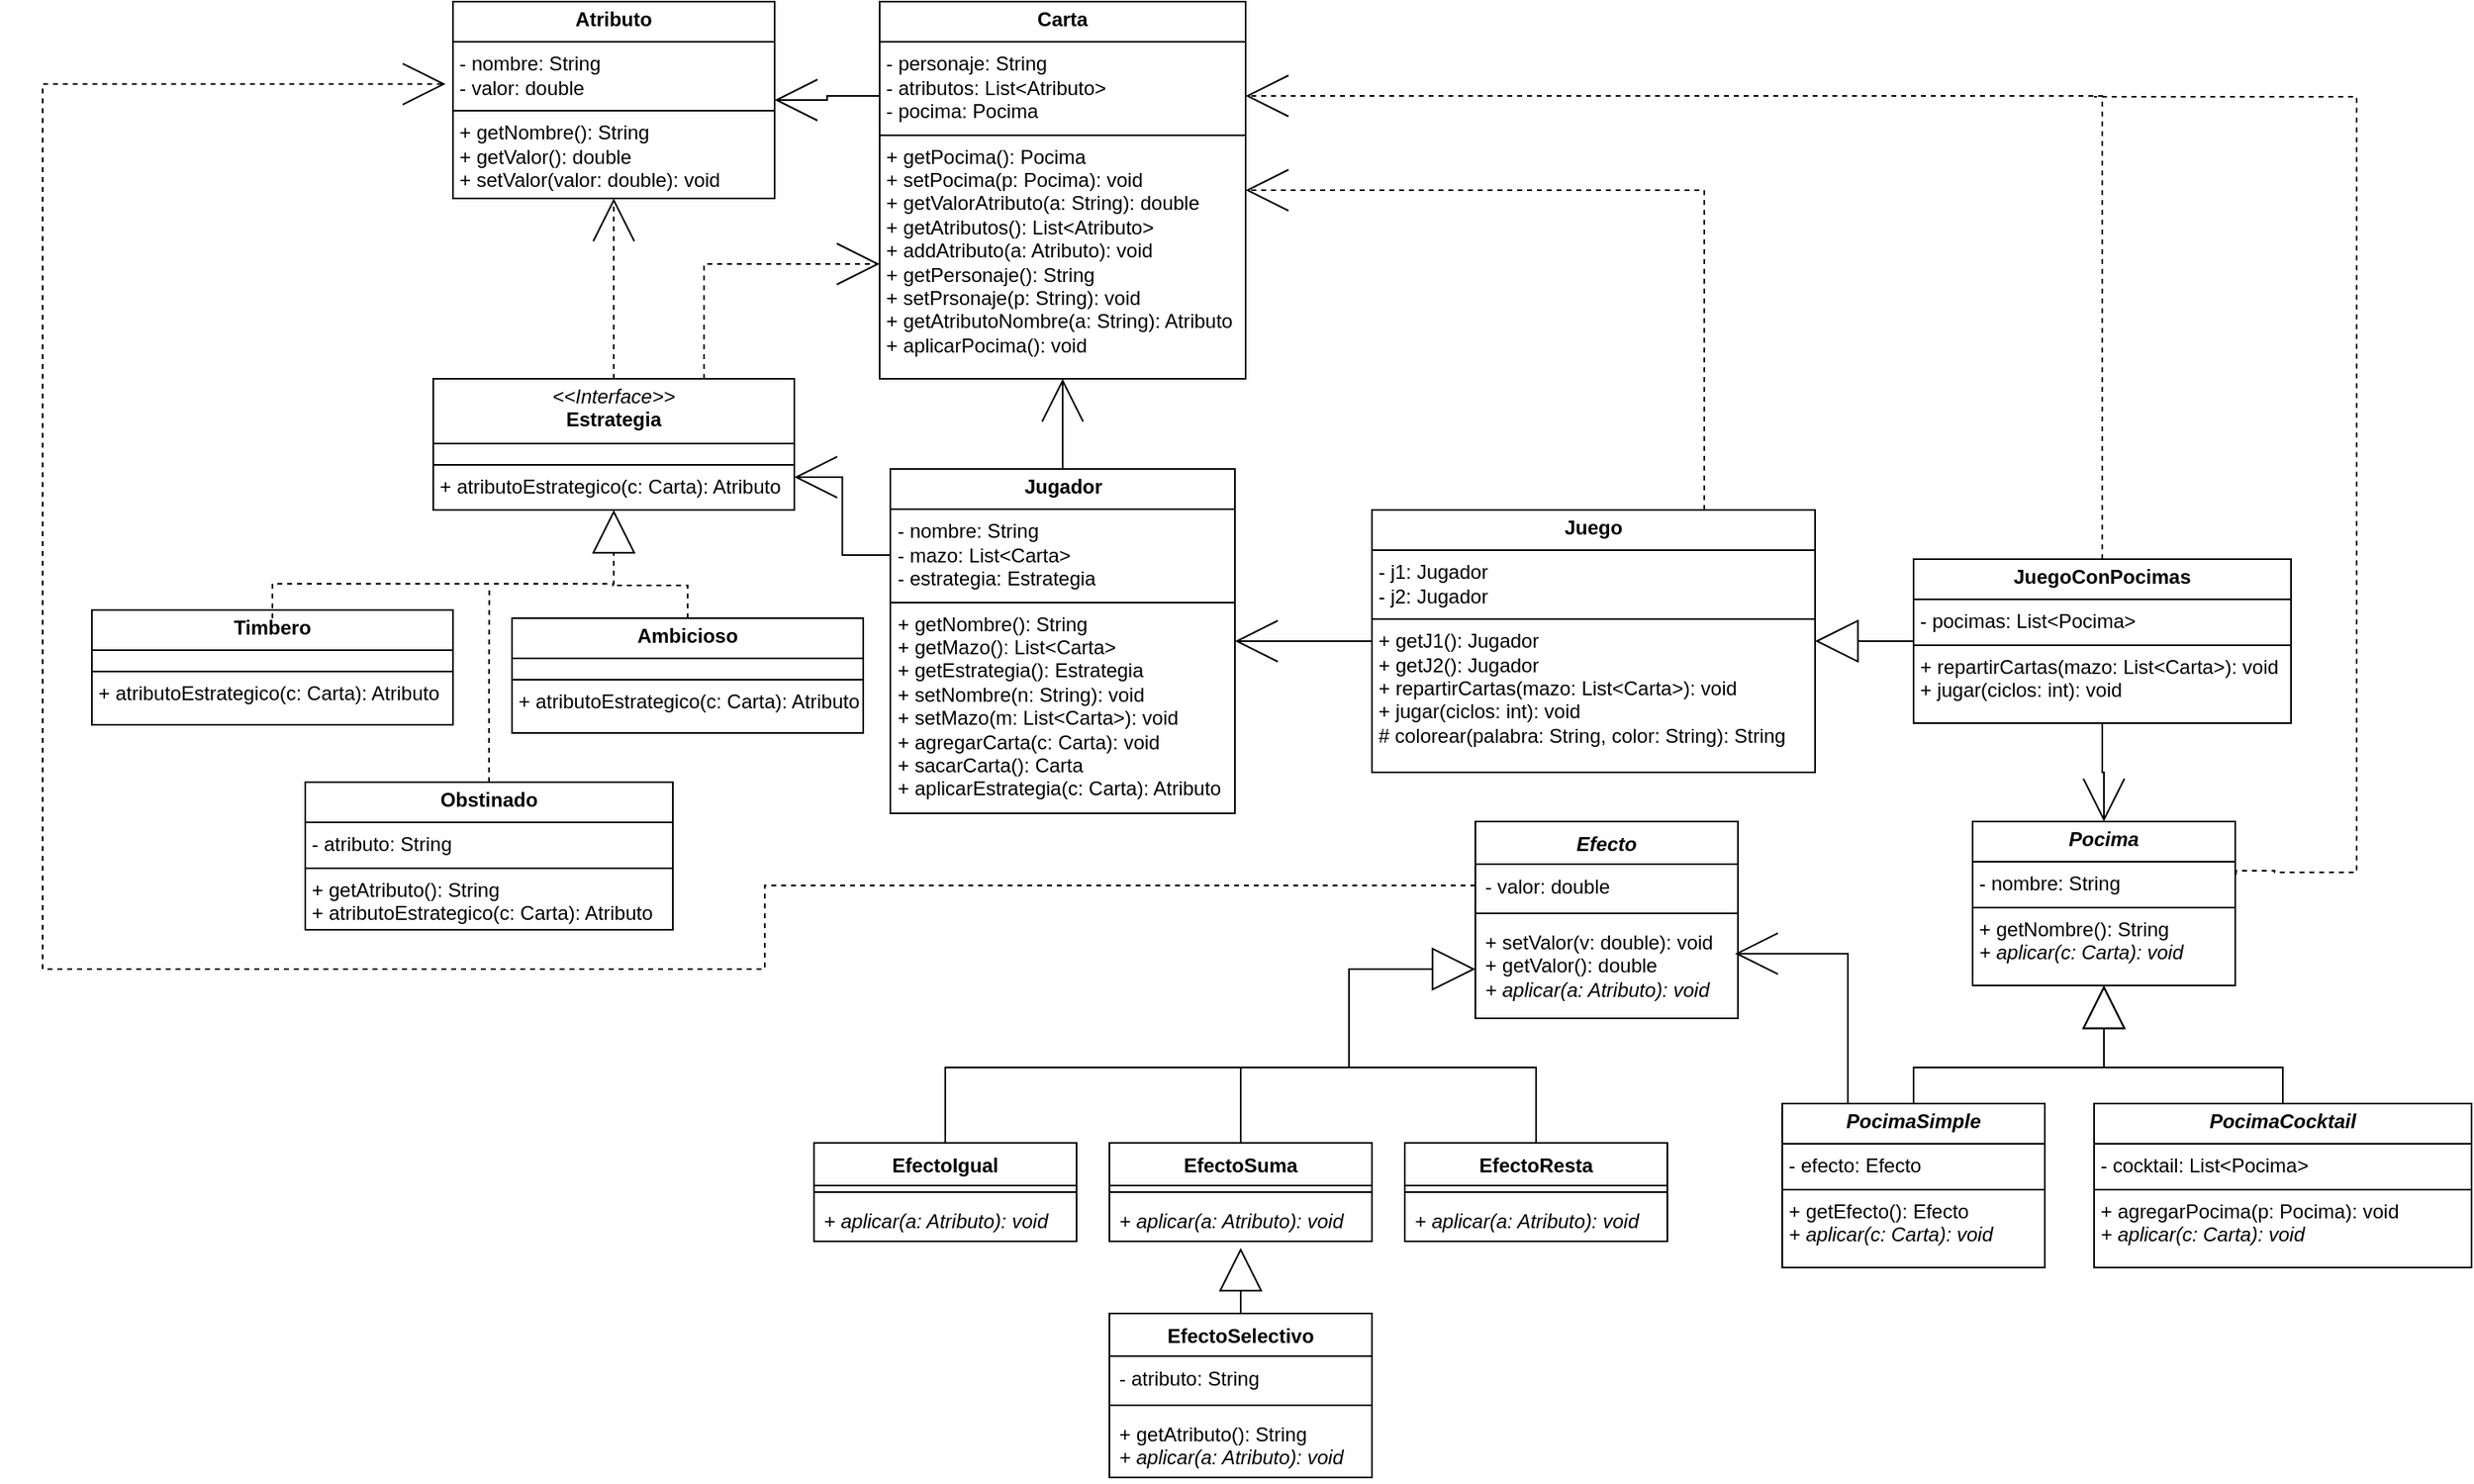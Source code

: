 <mxfile version="24.0.6" type="device">
  <diagram name="Página-1" id="ix5JZxJ1MvRwoRWo4air">
    <mxGraphModel dx="3330" dy="2343" grid="1" gridSize="10" guides="1" tooltips="1" connect="1" arrows="1" fold="1" page="1" pageScale="1" pageWidth="827" pageHeight="1169" math="0" shadow="0">
      <root>
        <mxCell id="0" />
        <mxCell id="1" parent="0" />
        <mxCell id="JL38IrdrZNwqULoHrNfE-1" value="&lt;p style=&quot;margin:0px;margin-top:4px;text-align:center;&quot;&gt;&lt;b&gt;Juego&lt;/b&gt;&lt;/p&gt;&lt;hr size=&quot;1&quot; style=&quot;border-style:solid;&quot;&gt;&lt;p style=&quot;margin:0px;margin-left:4px;&quot;&gt;- j1: Jugador&lt;/p&gt;&lt;p style=&quot;margin:0px;margin-left:4px;&quot;&gt;- j2: Jugador&lt;/p&gt;&lt;hr size=&quot;1&quot; style=&quot;border-style:solid;&quot;&gt;&lt;p style=&quot;margin:0px;margin-left:4px;&quot;&gt;+ getJ1(): Jugador&lt;/p&gt;&lt;p style=&quot;margin:0px;margin-left:4px;&quot;&gt;+ getJ2(): Jugador&lt;br&gt;&lt;/p&gt;&lt;p style=&quot;margin:0px;margin-left:4px;&quot;&gt;+ repartirCartas(mazo: List&amp;lt;Carta&amp;gt;): void&lt;/p&gt;&lt;p style=&quot;margin:0px;margin-left:4px;&quot;&gt;+ jugar(ciclos: int): void&lt;/p&gt;&lt;p style=&quot;margin:0px;margin-left:4px;&quot;&gt;# colorear(palabra: String, color: String): String&lt;/p&gt;&lt;p style=&quot;margin:0px;margin-left:4px;&quot;&gt;&lt;br&gt;&lt;/p&gt;" style="verticalAlign=top;align=left;overflow=fill;html=1;whiteSpace=wrap;" vertex="1" parent="1">
          <mxGeometry x="-80" y="180" width="270" height="160" as="geometry" />
        </mxCell>
        <mxCell id="JL38IrdrZNwqULoHrNfE-2" value="&lt;p style=&quot;margin:0px;margin-top:4px;text-align:center;&quot;&gt;&lt;b&gt;JuegoConPocimas&lt;/b&gt;&lt;/p&gt;&lt;hr size=&quot;1&quot; style=&quot;border-style:solid;&quot;&gt;&lt;p style=&quot;margin:0px;margin-left:4px;&quot;&gt;- pocimas: List&amp;lt;Pocima&amp;gt;&lt;/p&gt;&lt;hr size=&quot;1&quot; style=&quot;border-style:solid;&quot;&gt;&lt;p style=&quot;margin: 0px 0px 0px 4px;&quot;&gt;+ repartirCartas(mazo: List&amp;lt;Carta&amp;gt;): void&lt;/p&gt;&lt;p style=&quot;margin: 0px 0px 0px 4px;&quot;&gt;+ jugar(ciclos: int): void&lt;/p&gt;" style="verticalAlign=top;align=left;overflow=fill;html=1;whiteSpace=wrap;" vertex="1" parent="1">
          <mxGeometry x="250" y="210" width="230" height="100" as="geometry" />
        </mxCell>
        <mxCell id="JL38IrdrZNwqULoHrNfE-3" value="&lt;p style=&quot;margin:0px;margin-top:4px;text-align:center;&quot;&gt;&lt;b&gt;Jugador&lt;/b&gt;&lt;/p&gt;&lt;hr size=&quot;1&quot; style=&quot;border-style:solid;&quot;&gt;&lt;p style=&quot;margin:0px;margin-left:4px;&quot;&gt;- nombre: String&lt;/p&gt;&lt;p style=&quot;margin:0px;margin-left:4px;&quot;&gt;- mazo: List&amp;lt;Carta&amp;gt;&lt;/p&gt;&lt;p style=&quot;margin:0px;margin-left:4px;&quot;&gt;- estrategia: Estrategia&lt;/p&gt;&lt;hr size=&quot;1&quot; style=&quot;border-style:solid;&quot;&gt;&lt;p style=&quot;margin:0px;margin-left:4px;&quot;&gt;+ getNombre(): String&lt;/p&gt;&lt;p style=&quot;margin:0px;margin-left:4px;&quot;&gt;+ getMazo(): List&amp;lt;Carta&amp;gt;&lt;/p&gt;&lt;p style=&quot;margin:0px;margin-left:4px;&quot;&gt;+ getEstrategia&lt;span style=&quot;background-color: initial;&quot;&gt;(): Estrategia&lt;/span&gt;&lt;/p&gt;&lt;p style=&quot;margin:0px;margin-left:4px;&quot;&gt;+ setNombre&lt;span style=&quot;background-color: initial;&quot;&gt;(n: String): void&lt;/span&gt;&lt;/p&gt;&lt;p style=&quot;margin:0px;margin-left:4px;&quot;&gt;+ setMazo&lt;span style=&quot;background-color: initial;&quot;&gt;(m: List&amp;lt;Carta&amp;gt;): void&lt;/span&gt;&lt;/p&gt;&lt;p style=&quot;margin:0px;margin-left:4px;&quot;&gt;+ agregarCarta&lt;span style=&quot;background-color: initial;&quot;&gt;(c: Carta): void&lt;/span&gt;&lt;/p&gt;&lt;p style=&quot;margin:0px;margin-left:4px;&quot;&gt;+ sacarCarta&lt;span style=&quot;background-color: initial;&quot;&gt;(): Carta&lt;/span&gt;&lt;/p&gt;&lt;p style=&quot;margin:0px;margin-left:4px;&quot;&gt;+ aplicarEstrategia&lt;span style=&quot;background-color: initial;&quot;&gt;(c: Carta): Atributo&lt;/span&gt;&lt;/p&gt;" style="verticalAlign=top;align=left;overflow=fill;html=1;whiteSpace=wrap;" vertex="1" parent="1">
          <mxGeometry x="-373.5" y="155" width="210" height="210" as="geometry" />
        </mxCell>
        <mxCell id="JL38IrdrZNwqULoHrNfE-4" value="&lt;p style=&quot;margin:0px;margin-top:4px;text-align:center;&quot;&gt;&lt;b&gt;Atributo&lt;/b&gt;&lt;/p&gt;&lt;hr size=&quot;1&quot; style=&quot;border-style:solid;&quot;&gt;&lt;p style=&quot;margin:0px;margin-left:4px;&quot;&gt;- nombre: String&lt;/p&gt;&lt;p style=&quot;margin:0px;margin-left:4px;&quot;&gt;- valor: double&lt;/p&gt;&lt;hr size=&quot;1&quot; style=&quot;border-style:solid;&quot;&gt;&lt;p style=&quot;margin:0px;margin-left:4px;&quot;&gt;+ getNombre(): String&lt;/p&gt;&lt;p style=&quot;margin:0px;margin-left:4px;&quot;&gt;+ getValor(): double&lt;/p&gt;&lt;p style=&quot;margin:0px;margin-left:4px;&quot;&gt;+ setValor(valor: double): void&lt;/p&gt;" style="verticalAlign=top;align=left;overflow=fill;html=1;whiteSpace=wrap;" vertex="1" parent="1">
          <mxGeometry x="-640" y="-130" width="196" height="120" as="geometry" />
        </mxCell>
        <mxCell id="JL38IrdrZNwqULoHrNfE-5" value="&lt;p style=&quot;margin:0px;margin-top:4px;text-align:center;&quot;&gt;&lt;b&gt;Carta&lt;/b&gt;&lt;/p&gt;&lt;hr size=&quot;1&quot; style=&quot;border-style:solid;&quot;&gt;&lt;p style=&quot;margin:0px;margin-left:4px;&quot;&gt;- personaje: String&lt;/p&gt;&lt;p style=&quot;margin:0px;margin-left:4px;&quot;&gt;- atributos: List&amp;lt;Atributo&amp;gt;&lt;/p&gt;&lt;p style=&quot;margin:0px;margin-left:4px;&quot;&gt;- pocima: Pocima&lt;/p&gt;&lt;hr size=&quot;1&quot; style=&quot;border-style:solid;&quot;&gt;&lt;p style=&quot;margin:0px;margin-left:4px;&quot;&gt;+ getPocima(): Pocima&lt;/p&gt;&lt;p style=&quot;margin:0px;margin-left:4px;&quot;&gt;+ setPocima(p: Pocima): void&lt;/p&gt;&lt;p style=&quot;margin:0px;margin-left:4px;&quot;&gt;+ getValorAtributo(a: String): double&lt;/p&gt;&lt;p style=&quot;margin:0px;margin-left:4px;&quot;&gt;+ getAtributos(): List&amp;lt;Atributo&amp;gt;&lt;/p&gt;&lt;p style=&quot;margin:0px;margin-left:4px;&quot;&gt;+ addAtributo(a: Atributo): void&lt;/p&gt;&lt;p style=&quot;margin:0px;margin-left:4px;&quot;&gt;+ getPersonaje(): String&lt;/p&gt;&lt;p style=&quot;margin:0px;margin-left:4px;&quot;&gt;+ setPrsonaje(p: String): void&lt;/p&gt;&lt;p style=&quot;margin:0px;margin-left:4px;&quot;&gt;+ getAtributoNombre(a: String): Atributo&lt;/p&gt;&lt;p style=&quot;margin:0px;margin-left:4px;&quot;&gt;+ aplicarPocima(): void&lt;/p&gt;" style="verticalAlign=top;align=left;overflow=fill;html=1;whiteSpace=wrap;" vertex="1" parent="1">
          <mxGeometry x="-380" y="-130" width="223" height="230" as="geometry" />
        </mxCell>
        <mxCell id="JL38IrdrZNwqULoHrNfE-6" value="&lt;p style=&quot;margin:0px;margin-top:4px;text-align:center;&quot;&gt;&lt;b&gt;&lt;i&gt;Pocima&lt;/i&gt;&lt;/b&gt;&lt;/p&gt;&lt;hr size=&quot;1&quot; style=&quot;border-style:solid;&quot;&gt;&lt;p style=&quot;margin:0px;margin-left:4px;&quot;&gt;- nombre: String&lt;/p&gt;&lt;hr size=&quot;1&quot; style=&quot;border-style:solid;&quot;&gt;&lt;p style=&quot;margin:0px;margin-left:4px;&quot;&gt;+ getNombre(): String&lt;/p&gt;&lt;p style=&quot;margin:0px;margin-left:4px;&quot;&gt;&lt;i&gt;+ aplicar(c: Carta): void&lt;/i&gt;&lt;/p&gt;" style="verticalAlign=top;align=left;overflow=fill;html=1;whiteSpace=wrap;" vertex="1" parent="1">
          <mxGeometry x="286" y="370" width="160" height="100" as="geometry" />
        </mxCell>
        <mxCell id="JL38IrdrZNwqULoHrNfE-7" value="&lt;p style=&quot;margin:0px;margin-top:4px;text-align:center;&quot;&gt;&lt;b&gt;&lt;i&gt;PocimaSimple&lt;/i&gt;&lt;/b&gt;&lt;/p&gt;&lt;hr size=&quot;1&quot; style=&quot;border-style:solid;&quot;&gt;&lt;p style=&quot;margin:0px;margin-left:4px;&quot;&gt;- efecto: Efecto&lt;/p&gt;&lt;hr size=&quot;1&quot; style=&quot;border-style:solid;&quot;&gt;&lt;p style=&quot;margin:0px;margin-left:4px;&quot;&gt;+ getEfecto(): Efecto&lt;/p&gt;&lt;p style=&quot;margin:0px;margin-left:4px;&quot;&gt;&lt;i&gt;+ aplicar(c: Carta): void&lt;/i&gt;&lt;/p&gt;" style="verticalAlign=top;align=left;overflow=fill;html=1;whiteSpace=wrap;" vertex="1" parent="1">
          <mxGeometry x="170" y="542" width="160" height="100" as="geometry" />
        </mxCell>
        <mxCell id="JL38IrdrZNwqULoHrNfE-8" value="&lt;p style=&quot;margin:0px;margin-top:4px;text-align:center;&quot;&gt;&lt;b&gt;&lt;i&gt;PocimaCocktail&lt;/i&gt;&lt;/b&gt;&lt;/p&gt;&lt;hr size=&quot;1&quot; style=&quot;border-style:solid;&quot;&gt;&lt;p style=&quot;margin:0px;margin-left:4px;&quot;&gt;- cocktail: List&amp;lt;Pocima&amp;gt;&lt;/p&gt;&lt;hr size=&quot;1&quot; style=&quot;border-style:solid;&quot;&gt;&lt;p style=&quot;margin:0px;margin-left:4px;&quot;&gt;+ agregarPocima(p: Pocima): void&lt;/p&gt;&lt;p style=&quot;margin:0px;margin-left:4px;&quot;&gt;&lt;i&gt;+ aplicar(c: Carta): void&lt;/i&gt;&lt;/p&gt;" style="verticalAlign=top;align=left;overflow=fill;html=1;whiteSpace=wrap;" vertex="1" parent="1">
          <mxGeometry x="360" y="542" width="230" height="100" as="geometry" />
        </mxCell>
        <mxCell id="JL38IrdrZNwqULoHrNfE-9" value="" style="endArrow=open;endFill=0;endSize=24;html=1;rounded=0;exitX=0.5;exitY=0;exitDx=0;exitDy=0;entryX=0.5;entryY=1;entryDx=0;entryDy=0;edgeStyle=orthogonalEdgeStyle;" edge="1" parent="1" source="JL38IrdrZNwqULoHrNfE-3" target="JL38IrdrZNwqULoHrNfE-5">
          <mxGeometry width="160" relative="1" as="geometry">
            <mxPoint x="334" y="50" as="sourcePoint" />
            <mxPoint x="494" y="50" as="targetPoint" />
          </mxGeometry>
        </mxCell>
        <mxCell id="JL38IrdrZNwqULoHrNfE-10" value="" style="endArrow=block;endFill=0;endSize=24;html=1;rounded=0;exitX=0;exitY=0.5;exitDx=0;exitDy=0;entryX=1;entryY=0.5;entryDx=0;entryDy=0;edgeStyle=orthogonalEdgeStyle;" edge="1" parent="1" source="JL38IrdrZNwqULoHrNfE-2" target="JL38IrdrZNwqULoHrNfE-1">
          <mxGeometry width="160" relative="1" as="geometry">
            <mxPoint x="355" y="150" as="sourcePoint" />
            <mxPoint x="210" y="63" as="targetPoint" />
          </mxGeometry>
        </mxCell>
        <mxCell id="JL38IrdrZNwqULoHrNfE-11" value="" style="endArrow=open;endFill=0;endSize=24;html=1;rounded=0;exitX=0;exitY=0.5;exitDx=0;exitDy=0;entryX=1;entryY=0.5;entryDx=0;entryDy=0;edgeStyle=orthogonalEdgeStyle;" edge="1" parent="1" source="JL38IrdrZNwqULoHrNfE-1" target="JL38IrdrZNwqULoHrNfE-3">
          <mxGeometry width="160" relative="1" as="geometry">
            <mxPoint x="395" y="160" as="sourcePoint" />
            <mxPoint x="210" y="63" as="targetPoint" />
          </mxGeometry>
        </mxCell>
        <mxCell id="JL38IrdrZNwqULoHrNfE-12" value="" style="endArrow=open;endFill=0;endSize=24;html=1;rounded=0;exitX=0;exitY=0.25;exitDx=0;exitDy=0;entryX=1;entryY=0.5;entryDx=0;entryDy=0;edgeStyle=orthogonalEdgeStyle;" edge="1" parent="1" source="JL38IrdrZNwqULoHrNfE-5" target="JL38IrdrZNwqULoHrNfE-4">
          <mxGeometry width="160" relative="1" as="geometry">
            <mxPoint x="394" y="123" as="sourcePoint" />
            <mxPoint x="210" y="63" as="targetPoint" />
          </mxGeometry>
        </mxCell>
        <mxCell id="JL38IrdrZNwqULoHrNfE-13" value="" style="endArrow=open;endFill=0;endSize=24;html=1;rounded=0;exitX=0.5;exitY=1;exitDx=0;exitDy=0;entryX=0.5;entryY=0;entryDx=0;entryDy=0;edgeStyle=orthogonalEdgeStyle;" edge="1" parent="1" source="JL38IrdrZNwqULoHrNfE-2" target="JL38IrdrZNwqULoHrNfE-6">
          <mxGeometry width="160" relative="1" as="geometry">
            <mxPoint x="200" y="280" as="sourcePoint" />
            <mxPoint x="289" y="228" as="targetPoint" />
          </mxGeometry>
        </mxCell>
        <mxCell id="JL38IrdrZNwqULoHrNfE-14" value="" style="endArrow=block;endFill=0;endSize=24;html=1;rounded=0;exitX=0.5;exitY=0;exitDx=0;exitDy=0;entryX=0.5;entryY=1;entryDx=0;entryDy=0;edgeStyle=orthogonalEdgeStyle;" edge="1" parent="1" source="JL38IrdrZNwqULoHrNfE-7" target="JL38IrdrZNwqULoHrNfE-6">
          <mxGeometry width="160" relative="1" as="geometry">
            <mxPoint x="513" y="490" as="sourcePoint" />
            <mxPoint x="513" y="420" as="targetPoint" />
            <Array as="points">
              <mxPoint x="250" y="520" />
              <mxPoint x="366" y="520" />
            </Array>
          </mxGeometry>
        </mxCell>
        <mxCell id="JL38IrdrZNwqULoHrNfE-16" value="" style="endArrow=block;endFill=0;endSize=24;html=1;rounded=0;exitX=0.5;exitY=0;exitDx=0;exitDy=0;entryX=0.5;entryY=1;entryDx=0;entryDy=0;edgeStyle=orthogonalEdgeStyle;" edge="1" parent="1" source="JL38IrdrZNwqULoHrNfE-8" target="JL38IrdrZNwqULoHrNfE-6">
          <mxGeometry width="160" relative="1" as="geometry">
            <mxPoint x="503" y="545" as="sourcePoint" />
            <mxPoint x="376" y="480" as="targetPoint" />
            <Array as="points">
              <mxPoint x="475" y="520" />
              <mxPoint x="366" y="520" />
            </Array>
          </mxGeometry>
        </mxCell>
        <mxCell id="JL38IrdrZNwqULoHrNfE-17" value="" style="endArrow=open;endFill=0;endSize=24;html=1;rounded=0;exitX=0.75;exitY=0;exitDx=0;exitDy=0;entryX=1;entryY=0.5;entryDx=0;entryDy=0;edgeStyle=orthogonalEdgeStyle;dashed=1;" edge="1" parent="1" source="JL38IrdrZNwqULoHrNfE-1" target="JL38IrdrZNwqULoHrNfE-5">
          <mxGeometry width="160" relative="1" as="geometry">
            <mxPoint x="-147" y="53" as="sourcePoint" />
            <mxPoint x="-80" y="105" as="targetPoint" />
          </mxGeometry>
        </mxCell>
        <mxCell id="JL38IrdrZNwqULoHrNfE-18" value="" style="endArrow=open;endFill=0;endSize=24;html=1;rounded=0;exitX=0.5;exitY=0;exitDx=0;exitDy=0;entryX=1;entryY=0.25;entryDx=0;entryDy=0;edgeStyle=orthogonalEdgeStyle;dashed=1;" edge="1" parent="1" source="JL38IrdrZNwqULoHrNfE-2" target="JL38IrdrZNwqULoHrNfE-5">
          <mxGeometry width="160" relative="1" as="geometry">
            <mxPoint x="133" y="190" as="sourcePoint" />
            <mxPoint x="-147" y="-5" as="targetPoint" />
          </mxGeometry>
        </mxCell>
        <mxCell id="JL38IrdrZNwqULoHrNfE-20" value="&lt;p style=&quot;margin:0px;margin-top:4px;text-align:center;&quot;&gt;&lt;i&gt;&amp;lt;&amp;lt;Interface&amp;gt;&amp;gt;&lt;/i&gt;&lt;br&gt;&lt;b&gt;Estrategia&lt;/b&gt;&lt;/p&gt;&lt;hr size=&quot;1&quot; style=&quot;border-style:solid;&quot;&gt;&lt;p style=&quot;margin: 0px 0px 0px 4px; line-height: 0%;&quot;&gt;&lt;br&gt;&lt;/p&gt;&lt;hr size=&quot;1&quot; style=&quot;border-style:solid;&quot;&gt;&lt;p style=&quot;margin:0px;margin-left:4px;&quot;&gt;+ atributoEstrategico(c: Carta): Atributo&lt;/p&gt;" style="verticalAlign=top;align=left;overflow=fill;html=1;whiteSpace=wrap;" vertex="1" parent="1">
          <mxGeometry x="-652" y="100" width="220" height="80" as="geometry" />
        </mxCell>
        <mxCell id="JL38IrdrZNwqULoHrNfE-21" value="" style="endArrow=open;endFill=0;endSize=24;html=1;rounded=0;exitX=0.5;exitY=0;exitDx=0;exitDy=0;edgeStyle=orthogonalEdgeStyle;dashed=1;" edge="1" parent="1" source="JL38IrdrZNwqULoHrNfE-20" target="JL38IrdrZNwqULoHrNfE-4">
          <mxGeometry width="160" relative="1" as="geometry">
            <mxPoint x="375" y="220" as="sourcePoint" />
            <mxPoint x="-147" y="-62" as="targetPoint" />
          </mxGeometry>
        </mxCell>
        <mxCell id="JL38IrdrZNwqULoHrNfE-22" value="" style="endArrow=open;endFill=0;endSize=24;html=1;rounded=0;exitX=0.75;exitY=0;exitDx=0;exitDy=0;edgeStyle=orthogonalEdgeStyle;dashed=1;" edge="1" parent="1" source="JL38IrdrZNwqULoHrNfE-20" target="JL38IrdrZNwqULoHrNfE-5">
          <mxGeometry width="160" relative="1" as="geometry">
            <mxPoint x="-532" y="110" as="sourcePoint" />
            <mxPoint x="-532" as="targetPoint" />
            <Array as="points">
              <mxPoint x="-487" y="30" />
            </Array>
          </mxGeometry>
        </mxCell>
        <mxCell id="JL38IrdrZNwqULoHrNfE-23" value="" style="endArrow=open;endFill=0;endSize=24;html=1;rounded=0;exitX=0;exitY=0.25;exitDx=0;exitDy=0;entryX=1;entryY=0.75;entryDx=0;entryDy=0;edgeStyle=orthogonalEdgeStyle;" edge="1" parent="1" source="JL38IrdrZNwqULoHrNfE-3" target="JL38IrdrZNwqULoHrNfE-20">
          <mxGeometry width="160" relative="1" as="geometry">
            <mxPoint x="-258" y="165" as="sourcePoint" />
            <mxPoint x="-258" y="110" as="targetPoint" />
          </mxGeometry>
        </mxCell>
        <mxCell id="JL38IrdrZNwqULoHrNfE-28" style="edgeStyle=orthogonalEdgeStyle;rounded=0;orthogonalLoop=1;jettySize=auto;html=1;exitX=0.5;exitY=0;exitDx=0;exitDy=0;endArrow=none;endFill=0;dashed=1;" edge="1" parent="1" source="JL38IrdrZNwqULoHrNfE-24">
          <mxGeometry relative="1" as="geometry">
            <mxPoint x="-542" y="226" as="targetPoint" />
            <Array as="points">
              <mxPoint x="-497" y="226" />
              <mxPoint x="-543" y="226" />
            </Array>
          </mxGeometry>
        </mxCell>
        <mxCell id="JL38IrdrZNwqULoHrNfE-24" value="&lt;p style=&quot;margin:0px;margin-top:4px;text-align:center;&quot;&gt;&lt;b&gt;Ambicioso&lt;/b&gt;&lt;/p&gt;&lt;hr size=&quot;1&quot; style=&quot;border-style:solid;&quot;&gt;&lt;p style=&quot;margin: 0px 0px 0px 4px; line-height: 0%;&quot;&gt;&lt;br&gt;&lt;/p&gt;&lt;hr size=&quot;1&quot; style=&quot;border-style:solid;&quot;&gt;&lt;p style=&quot;margin:0px;margin-left:4px;&quot;&gt;+ atributoEstrategico(c: Carta): Atributo&lt;br&gt;&lt;/p&gt;" style="verticalAlign=top;align=left;overflow=fill;html=1;whiteSpace=wrap;" vertex="1" parent="1">
          <mxGeometry x="-604" y="246" width="214" height="70" as="geometry" />
        </mxCell>
        <mxCell id="JL38IrdrZNwqULoHrNfE-29" style="edgeStyle=orthogonalEdgeStyle;rounded=0;orthogonalLoop=1;jettySize=auto;html=1;exitX=0.5;exitY=0;exitDx=0;exitDy=0;endArrow=none;endFill=0;dashed=1;" edge="1" parent="1" source="JL38IrdrZNwqULoHrNfE-25">
          <mxGeometry relative="1" as="geometry">
            <mxPoint x="-617.825" y="226" as="targetPoint" />
          </mxGeometry>
        </mxCell>
        <mxCell id="JL38IrdrZNwqULoHrNfE-25" value="&lt;p style=&quot;margin:0px;margin-top:4px;text-align:center;&quot;&gt;&lt;b&gt;Obstinado&lt;/b&gt;&lt;/p&gt;&lt;hr size=&quot;1&quot; style=&quot;border-style:solid;&quot;&gt;&lt;p style=&quot;margin:0px;margin-left:4px;&quot;&gt;- atributo: String&lt;/p&gt;&lt;hr size=&quot;1&quot; style=&quot;border-style:solid;&quot;&gt;&lt;p style=&quot;margin:0px;margin-left:4px;&quot;&gt;+ getAtributo(): String&lt;/p&gt;&lt;p style=&quot;margin:0px;margin-left:4px;&quot;&gt;&lt;span style=&quot;background-color: initial;&quot;&gt;+ atributoEstrategico(c: Carta): Atributo&lt;/span&gt;&lt;/p&gt;" style="verticalAlign=top;align=left;overflow=fill;html=1;whiteSpace=wrap;" vertex="1" parent="1">
          <mxGeometry x="-730" y="346" width="224" height="90" as="geometry" />
        </mxCell>
        <mxCell id="JL38IrdrZNwqULoHrNfE-26" value="&lt;p style=&quot;margin:0px;margin-top:4px;text-align:center;&quot;&gt;&lt;b&gt;Timbero&lt;/b&gt;&lt;/p&gt;&lt;hr size=&quot;1&quot; style=&quot;border-style:solid;&quot;&gt;&lt;p style=&quot;margin: 0px 0px 0px 4px; line-height: 0%;&quot;&gt;&lt;br&gt;&lt;/p&gt;&lt;hr size=&quot;1&quot; style=&quot;border-style:solid;&quot;&gt;&lt;p style=&quot;margin:0px;margin-left:4px;&quot;&gt;+ atributoEstrategico(c: Carta): Atributo&lt;br&gt;&lt;/p&gt;" style="verticalAlign=top;align=left;overflow=fill;html=1;whiteSpace=wrap;" vertex="1" parent="1">
          <mxGeometry x="-860" y="241" width="220" height="70" as="geometry" />
        </mxCell>
        <mxCell id="JL38IrdrZNwqULoHrNfE-27" value="" style="endArrow=block;endFill=0;endSize=24;html=1;rounded=0;exitX=0.5;exitY=0;exitDx=0;exitDy=0;edgeStyle=orthogonalEdgeStyle;dashed=1;" edge="1" parent="1" target="JL38IrdrZNwqULoHrNfE-20">
          <mxGeometry width="160" relative="1" as="geometry">
            <mxPoint x="-750" y="246" as="sourcePoint" />
            <mxPoint x="-542.0" y="185" as="targetPoint" />
            <Array as="points">
              <mxPoint x="-750" y="225" />
              <mxPoint x="-542" y="225" />
            </Array>
          </mxGeometry>
        </mxCell>
        <mxCell id="JL38IrdrZNwqULoHrNfE-31" value="&lt;i&gt;Efecto&lt;/i&gt;" style="swimlane;fontStyle=1;align=center;verticalAlign=top;childLayout=stackLayout;horizontal=1;startSize=26;horizontalStack=0;resizeParent=1;resizeParentMax=0;resizeLast=0;collapsible=1;marginBottom=0;whiteSpace=wrap;html=1;" vertex="1" parent="1">
          <mxGeometry x="-17" y="370" width="160" height="120" as="geometry" />
        </mxCell>
        <mxCell id="JL38IrdrZNwqULoHrNfE-32" value="- valor: double" style="text;strokeColor=none;fillColor=none;align=left;verticalAlign=top;spacingLeft=4;spacingRight=4;overflow=hidden;rotatable=0;points=[[0,0.5],[1,0.5]];portConstraint=eastwest;whiteSpace=wrap;html=1;" vertex="1" parent="JL38IrdrZNwqULoHrNfE-31">
          <mxGeometry y="26" width="160" height="26" as="geometry" />
        </mxCell>
        <mxCell id="JL38IrdrZNwqULoHrNfE-33" value="" style="line;strokeWidth=1;fillColor=none;align=left;verticalAlign=middle;spacingTop=-1;spacingLeft=3;spacingRight=3;rotatable=0;labelPosition=right;points=[];portConstraint=eastwest;strokeColor=inherit;" vertex="1" parent="JL38IrdrZNwqULoHrNfE-31">
          <mxGeometry y="52" width="160" height="8" as="geometry" />
        </mxCell>
        <mxCell id="JL38IrdrZNwqULoHrNfE-34" value="+ setValor(v: double): void&lt;div&gt;+ getValor(): double&lt;/div&gt;&lt;div&gt;&lt;i&gt;+ aplicar(a: Atributo): void&lt;/i&gt;&lt;/div&gt;" style="text;strokeColor=none;fillColor=none;align=left;verticalAlign=top;spacingLeft=4;spacingRight=4;overflow=hidden;rotatable=0;points=[[0,0.5],[1,0.5]];portConstraint=eastwest;whiteSpace=wrap;html=1;" vertex="1" parent="JL38IrdrZNwqULoHrNfE-31">
          <mxGeometry y="60" width="160" height="60" as="geometry" />
        </mxCell>
        <mxCell id="JL38IrdrZNwqULoHrNfE-51" value="EfectoIgual" style="swimlane;fontStyle=1;align=center;verticalAlign=top;childLayout=stackLayout;horizontal=1;startSize=26;horizontalStack=0;resizeParent=1;resizeParentMax=0;resizeLast=0;collapsible=1;marginBottom=0;whiteSpace=wrap;html=1;" vertex="1" parent="1">
          <mxGeometry x="-420" y="566" width="160" height="60" as="geometry" />
        </mxCell>
        <mxCell id="JL38IrdrZNwqULoHrNfE-53" value="" style="line;strokeWidth=1;fillColor=none;align=left;verticalAlign=middle;spacingTop=-1;spacingLeft=3;spacingRight=3;rotatable=0;labelPosition=right;points=[];portConstraint=eastwest;strokeColor=inherit;" vertex="1" parent="JL38IrdrZNwqULoHrNfE-51">
          <mxGeometry y="26" width="160" height="8" as="geometry" />
        </mxCell>
        <mxCell id="JL38IrdrZNwqULoHrNfE-54" value="&lt;i&gt;+ aplicar(a: Atributo): void&lt;/i&gt;" style="text;strokeColor=none;fillColor=none;align=left;verticalAlign=top;spacingLeft=4;spacingRight=4;overflow=hidden;rotatable=0;points=[[0,0.5],[1,0.5]];portConstraint=eastwest;whiteSpace=wrap;html=1;" vertex="1" parent="JL38IrdrZNwqULoHrNfE-51">
          <mxGeometry y="34" width="160" height="26" as="geometry" />
        </mxCell>
        <mxCell id="JL38IrdrZNwqULoHrNfE-70" style="edgeStyle=orthogonalEdgeStyle;rounded=0;orthogonalLoop=1;jettySize=auto;html=1;exitX=0.5;exitY=0;exitDx=0;exitDy=0;endArrow=none;endFill=0;" edge="1" parent="1" source="JL38IrdrZNwqULoHrNfE-55">
          <mxGeometry relative="1" as="geometry">
            <mxPoint x="-120" y="520" as="targetPoint" />
            <Array as="points">
              <mxPoint x="20" y="520" />
            </Array>
          </mxGeometry>
        </mxCell>
        <mxCell id="JL38IrdrZNwqULoHrNfE-55" value="EfectoResta" style="swimlane;fontStyle=1;align=center;verticalAlign=top;childLayout=stackLayout;horizontal=1;startSize=26;horizontalStack=0;resizeParent=1;resizeParentMax=0;resizeLast=0;collapsible=1;marginBottom=0;whiteSpace=wrap;html=1;" vertex="1" parent="1">
          <mxGeometry x="-60" y="566" width="160" height="60" as="geometry" />
        </mxCell>
        <mxCell id="JL38IrdrZNwqULoHrNfE-57" value="" style="line;strokeWidth=1;fillColor=none;align=left;verticalAlign=middle;spacingTop=-1;spacingLeft=3;spacingRight=3;rotatable=0;labelPosition=right;points=[];portConstraint=eastwest;strokeColor=inherit;" vertex="1" parent="JL38IrdrZNwqULoHrNfE-55">
          <mxGeometry y="26" width="160" height="8" as="geometry" />
        </mxCell>
        <mxCell id="JL38IrdrZNwqULoHrNfE-58" value="&lt;i&gt;+ aplicar(a: Atributo): void&lt;/i&gt;" style="text;strokeColor=none;fillColor=none;align=left;verticalAlign=top;spacingLeft=4;spacingRight=4;overflow=hidden;rotatable=0;points=[[0,0.5],[1,0.5]];portConstraint=eastwest;whiteSpace=wrap;html=1;" vertex="1" parent="JL38IrdrZNwqULoHrNfE-55">
          <mxGeometry y="34" width="160" height="26" as="geometry" />
        </mxCell>
        <mxCell id="JL38IrdrZNwqULoHrNfE-69" style="edgeStyle=orthogonalEdgeStyle;rounded=0;orthogonalLoop=1;jettySize=auto;html=1;exitX=0.5;exitY=0;exitDx=0;exitDy=0;endArrow=none;endFill=0;" edge="1" parent="1" source="JL38IrdrZNwqULoHrNfE-59">
          <mxGeometry relative="1" as="geometry">
            <mxPoint x="-170" y="520" as="targetPoint" />
            <Array as="points">
              <mxPoint x="-160" y="520" />
            </Array>
          </mxGeometry>
        </mxCell>
        <mxCell id="JL38IrdrZNwqULoHrNfE-59" value="EfectoSuma" style="swimlane;fontStyle=1;align=center;verticalAlign=top;childLayout=stackLayout;horizontal=1;startSize=26;horizontalStack=0;resizeParent=1;resizeParentMax=0;resizeLast=0;collapsible=1;marginBottom=0;whiteSpace=wrap;html=1;" vertex="1" parent="1">
          <mxGeometry x="-240" y="566" width="160" height="60" as="geometry" />
        </mxCell>
        <mxCell id="JL38IrdrZNwqULoHrNfE-61" value="" style="line;strokeWidth=1;fillColor=none;align=left;verticalAlign=middle;spacingTop=-1;spacingLeft=3;spacingRight=3;rotatable=0;labelPosition=right;points=[];portConstraint=eastwest;strokeColor=inherit;" vertex="1" parent="JL38IrdrZNwqULoHrNfE-59">
          <mxGeometry y="26" width="160" height="8" as="geometry" />
        </mxCell>
        <mxCell id="JL38IrdrZNwqULoHrNfE-62" value="&lt;i&gt;+ aplicar(a: Atributo): void&lt;/i&gt;" style="text;strokeColor=none;fillColor=none;align=left;verticalAlign=top;spacingLeft=4;spacingRight=4;overflow=hidden;rotatable=0;points=[[0,0.5],[1,0.5]];portConstraint=eastwest;whiteSpace=wrap;html=1;" vertex="1" parent="JL38IrdrZNwqULoHrNfE-59">
          <mxGeometry y="34" width="160" height="26" as="geometry" />
        </mxCell>
        <mxCell id="JL38IrdrZNwqULoHrNfE-63" value="EfectoSelectivo" style="swimlane;fontStyle=1;align=center;verticalAlign=top;childLayout=stackLayout;horizontal=1;startSize=26;horizontalStack=0;resizeParent=1;resizeParentMax=0;resizeLast=0;collapsible=1;marginBottom=0;whiteSpace=wrap;html=1;" vertex="1" parent="1">
          <mxGeometry x="-240" y="670" width="160" height="100" as="geometry" />
        </mxCell>
        <mxCell id="JL38IrdrZNwqULoHrNfE-64" value="- atributo: String" style="text;strokeColor=none;fillColor=none;align=left;verticalAlign=top;spacingLeft=4;spacingRight=4;overflow=hidden;rotatable=0;points=[[0,0.5],[1,0.5]];portConstraint=eastwest;whiteSpace=wrap;html=1;" vertex="1" parent="JL38IrdrZNwqULoHrNfE-63">
          <mxGeometry y="26" width="160" height="26" as="geometry" />
        </mxCell>
        <mxCell id="JL38IrdrZNwqULoHrNfE-65" value="" style="line;strokeWidth=1;fillColor=none;align=left;verticalAlign=middle;spacingTop=-1;spacingLeft=3;spacingRight=3;rotatable=0;labelPosition=right;points=[];portConstraint=eastwest;strokeColor=inherit;" vertex="1" parent="JL38IrdrZNwqULoHrNfE-63">
          <mxGeometry y="52" width="160" height="8" as="geometry" />
        </mxCell>
        <mxCell id="JL38IrdrZNwqULoHrNfE-66" value="+ getAtributo(): String&lt;div&gt;&lt;i&gt;+ aplicar(a: Atributo): void&lt;/i&gt;&lt;br&gt;&lt;/div&gt;" style="text;strokeColor=none;fillColor=none;align=left;verticalAlign=top;spacingLeft=4;spacingRight=4;overflow=hidden;rotatable=0;points=[[0,0.5],[1,0.5]];portConstraint=eastwest;whiteSpace=wrap;html=1;" vertex="1" parent="JL38IrdrZNwqULoHrNfE-63">
          <mxGeometry y="60" width="160" height="40" as="geometry" />
        </mxCell>
        <mxCell id="JL38IrdrZNwqULoHrNfE-68" value="" style="endArrow=block;endFill=0;endSize=24;html=1;rounded=0;exitX=0.5;exitY=0;exitDx=0;exitDy=0;edgeStyle=orthogonalEdgeStyle;" edge="1" parent="1" source="JL38IrdrZNwqULoHrNfE-51" target="JL38IrdrZNwqULoHrNfE-34">
          <mxGeometry width="160" relative="1" as="geometry">
            <mxPoint x="-210" y="542" as="sourcePoint" />
            <mxPoint x="80" y="520" as="targetPoint" />
            <Array as="points">
              <mxPoint x="-340" y="520" />
              <mxPoint x="-94" y="520" />
              <mxPoint x="-94" y="460" />
            </Array>
          </mxGeometry>
        </mxCell>
        <mxCell id="JL38IrdrZNwqULoHrNfE-71" value="" style="endArrow=block;endFill=0;endSize=24;html=1;rounded=0;exitX=0.5;exitY=0;exitDx=0;exitDy=0;edgeStyle=orthogonalEdgeStyle;" edge="1" parent="1" source="JL38IrdrZNwqULoHrNfE-63">
          <mxGeometry width="160" relative="1" as="geometry">
            <mxPoint x="-330" y="576" as="sourcePoint" />
            <mxPoint x="-160" y="630" as="targetPoint" />
            <Array as="points">
              <mxPoint x="-160" y="670" />
              <mxPoint x="-160" y="670" />
            </Array>
          </mxGeometry>
        </mxCell>
        <mxCell id="JL38IrdrZNwqULoHrNfE-72" value="" style="endArrow=open;endFill=0;endSize=24;html=1;rounded=0;exitX=0.25;exitY=0;exitDx=0;exitDy=0;entryX=0.989;entryY=0.343;entryDx=0;entryDy=0;edgeStyle=orthogonalEdgeStyle;entryPerimeter=0;" edge="1" parent="1" source="JL38IrdrZNwqULoHrNfE-7" target="JL38IrdrZNwqULoHrNfE-34">
          <mxGeometry width="160" relative="1" as="geometry">
            <mxPoint x="-70" y="270" as="sourcePoint" />
            <mxPoint x="-154" y="270" as="targetPoint" />
          </mxGeometry>
        </mxCell>
        <mxCell id="JL38IrdrZNwqULoHrNfE-73" value="" style="endArrow=none;endFill=0;endSize=24;html=1;rounded=0;edgeStyle=orthogonalEdgeStyle;dashed=1;exitX=1.003;exitY=0.323;exitDx=0;exitDy=0;exitPerimeter=0;" edge="1" parent="1" source="JL38IrdrZNwqULoHrNfE-6">
          <mxGeometry width="160" relative="1" as="geometry">
            <mxPoint x="534" y="400" as="sourcePoint" />
            <mxPoint x="360" y="-72" as="targetPoint" />
            <Array as="points">
              <mxPoint x="446" y="400" />
              <mxPoint x="470" y="400" />
              <mxPoint x="470" y="401" />
              <mxPoint x="520" y="401" />
              <mxPoint x="520" y="-72" />
            </Array>
          </mxGeometry>
        </mxCell>
        <mxCell id="JL38IrdrZNwqULoHrNfE-76" style="edgeStyle=orthogonalEdgeStyle;rounded=0;orthogonalLoop=1;jettySize=auto;html=1;exitX=0;exitY=0.5;exitDx=0;exitDy=0;endArrow=open;endFill=0;dashed=1;entryX=-0.023;entryY=0.419;entryDx=0;entryDy=0;entryPerimeter=0;endSize=24;" edge="1" parent="1" source="JL38IrdrZNwqULoHrNfE-32" target="JL38IrdrZNwqULoHrNfE-4">
          <mxGeometry relative="1" as="geometry">
            <mxPoint x="-880" y="-80" as="targetPoint" />
            <mxPoint x="-430" y="500" as="sourcePoint" />
            <Array as="points">
              <mxPoint x="-450" y="409" />
              <mxPoint x="-450" y="460" />
              <mxPoint x="-890" y="460" />
              <mxPoint x="-890" y="-80" />
            </Array>
          </mxGeometry>
        </mxCell>
      </root>
    </mxGraphModel>
  </diagram>
</mxfile>

